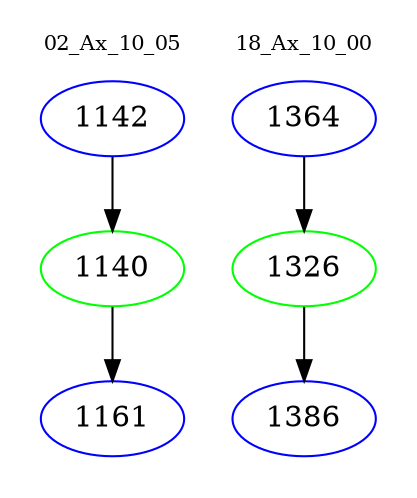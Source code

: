 digraph{
subgraph cluster_0 {
color = white
label = "02_Ax_10_05";
fontsize=10;
T0_1142 [label="1142", color="blue"]
T0_1142 -> T0_1140 [color="black"]
T0_1140 [label="1140", color="green"]
T0_1140 -> T0_1161 [color="black"]
T0_1161 [label="1161", color="blue"]
}
subgraph cluster_1 {
color = white
label = "18_Ax_10_00";
fontsize=10;
T1_1364 [label="1364", color="blue"]
T1_1364 -> T1_1326 [color="black"]
T1_1326 [label="1326", color="green"]
T1_1326 -> T1_1386 [color="black"]
T1_1386 [label="1386", color="blue"]
}
}

